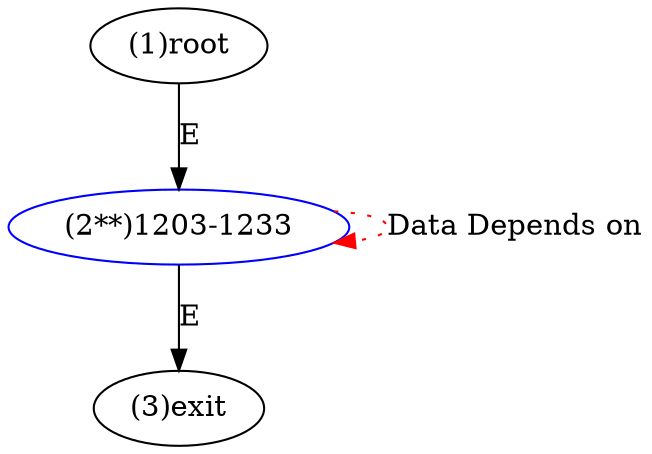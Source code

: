 digraph "" { 
1[ label="(1)root"];
2[ label="(2**)1203-1233",color=blue];
3[ label="(3)exit"];
1->2[ label="E"];
2->3[ label="E"];
2->2[ color="red" label="Data Depends on" style = dotted ];
}